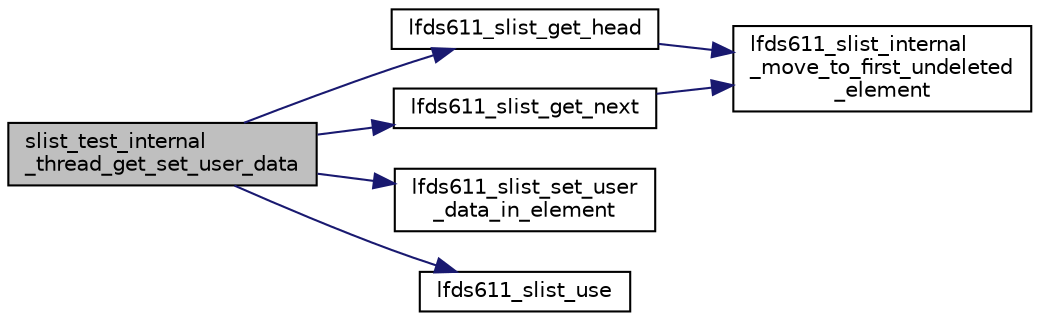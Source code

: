 digraph "slist_test_internal_thread_get_set_user_data"
{
 // LATEX_PDF_SIZE
  edge [fontname="Helvetica",fontsize="10",labelfontname="Helvetica",labelfontsize="10"];
  node [fontname="Helvetica",fontsize="10",shape=record];
  rankdir="LR";
  Node1 [label="slist_test_internal\l_thread_get_set_user_data",height=0.2,width=0.4,color="black", fillcolor="grey75", style="filled", fontcolor="black",tooltip=" "];
  Node1 -> Node2 [color="midnightblue",fontsize="10",style="solid",fontname="Helvetica"];
  Node2 [label="lfds611_slist_get_head",height=0.2,width=0.4,color="black", fillcolor="white", style="filled",URL="$liblfds611_8h.html#a893cd65b9f21c9274dd4b430bfe9cae0",tooltip=" "];
  Node2 -> Node3 [color="midnightblue",fontsize="10",style="solid",fontname="Helvetica"];
  Node3 [label="lfds611_slist_internal\l_move_to_first_undeleted\l_element",height=0.2,width=0.4,color="black", fillcolor="white", style="filled",URL="$lfds611__slist__get__and__set_8c.html#a0506f25793c5b33594ff5b19a6d38527",tooltip=" "];
  Node1 -> Node4 [color="midnightblue",fontsize="10",style="solid",fontname="Helvetica"];
  Node4 [label="lfds611_slist_get_next",height=0.2,width=0.4,color="black", fillcolor="white", style="filled",URL="$liblfds611_8h.html#a3c1dc78161c0689144b8aaf21e5777f5",tooltip=" "];
  Node4 -> Node3 [color="midnightblue",fontsize="10",style="solid",fontname="Helvetica"];
  Node1 -> Node5 [color="midnightblue",fontsize="10",style="solid",fontname="Helvetica"];
  Node5 [label="lfds611_slist_set_user\l_data_in_element",height=0.2,width=0.4,color="black", fillcolor="white", style="filled",URL="$liblfds611_8h.html#ade667fe95a500c4456ee3e43a92666db",tooltip=" "];
  Node1 -> Node6 [color="midnightblue",fontsize="10",style="solid",fontname="Helvetica"];
  Node6 [label="lfds611_slist_use",height=0.2,width=0.4,color="black", fillcolor="white", style="filled",URL="$liblfds611_8h.html#af0fc9bcc6b78e02c5a10adc700eda0a1",tooltip=" "];
}
